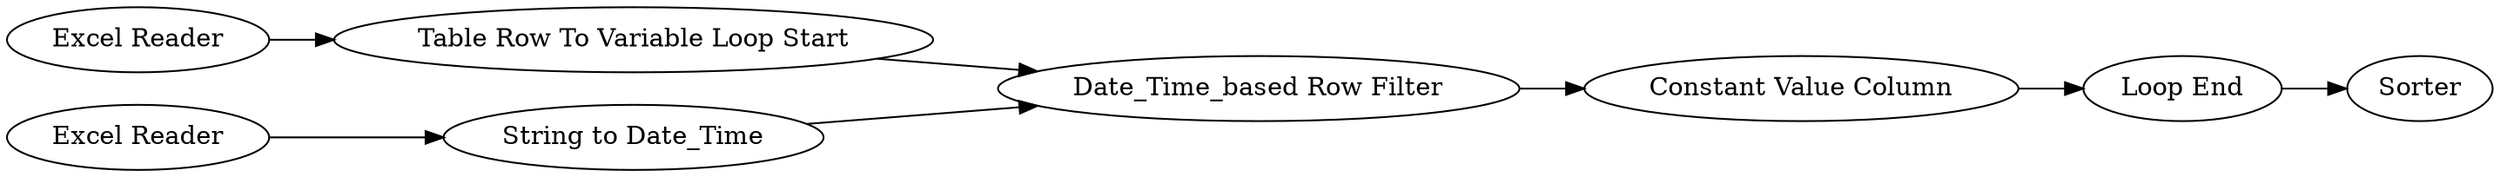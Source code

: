 digraph {
	1 [label="Excel Reader"]
	2 [label="Excel Reader"]
	3 [label="String to Date_Time"]
	4 [label="Table Row To Variable Loop Start"]
	6 [label="Constant Value Column"]
	7 [label="Date_Time_based Row Filter"]
	8 [label="Loop End"]
	9 [label=Sorter]
	1 -> 4
	2 -> 3
	3 -> 7
	4 -> 7
	6 -> 8
	7 -> 6
	8 -> 9
	rankdir=LR
}

